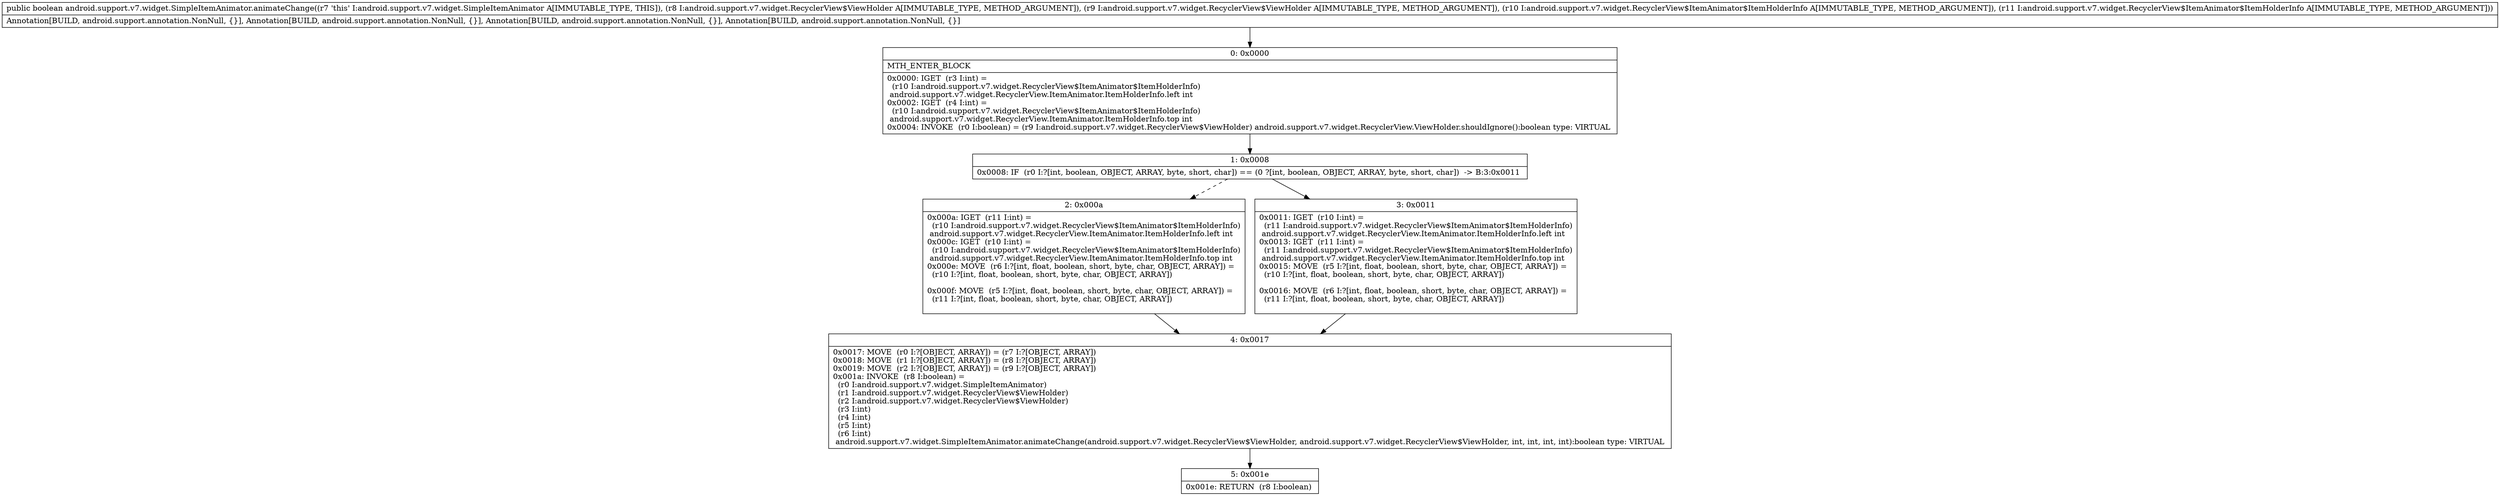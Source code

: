digraph "CFG forandroid.support.v7.widget.SimpleItemAnimator.animateChange(Landroid\/support\/v7\/widget\/RecyclerView$ViewHolder;Landroid\/support\/v7\/widget\/RecyclerView$ViewHolder;Landroid\/support\/v7\/widget\/RecyclerView$ItemAnimator$ItemHolderInfo;Landroid\/support\/v7\/widget\/RecyclerView$ItemAnimator$ItemHolderInfo;)Z" {
Node_0 [shape=record,label="{0\:\ 0x0000|MTH_ENTER_BLOCK\l|0x0000: IGET  (r3 I:int) = \l  (r10 I:android.support.v7.widget.RecyclerView$ItemAnimator$ItemHolderInfo)\l android.support.v7.widget.RecyclerView.ItemAnimator.ItemHolderInfo.left int \l0x0002: IGET  (r4 I:int) = \l  (r10 I:android.support.v7.widget.RecyclerView$ItemAnimator$ItemHolderInfo)\l android.support.v7.widget.RecyclerView.ItemAnimator.ItemHolderInfo.top int \l0x0004: INVOKE  (r0 I:boolean) = (r9 I:android.support.v7.widget.RecyclerView$ViewHolder) android.support.v7.widget.RecyclerView.ViewHolder.shouldIgnore():boolean type: VIRTUAL \l}"];
Node_1 [shape=record,label="{1\:\ 0x0008|0x0008: IF  (r0 I:?[int, boolean, OBJECT, ARRAY, byte, short, char]) == (0 ?[int, boolean, OBJECT, ARRAY, byte, short, char])  \-\> B:3:0x0011 \l}"];
Node_2 [shape=record,label="{2\:\ 0x000a|0x000a: IGET  (r11 I:int) = \l  (r10 I:android.support.v7.widget.RecyclerView$ItemAnimator$ItemHolderInfo)\l android.support.v7.widget.RecyclerView.ItemAnimator.ItemHolderInfo.left int \l0x000c: IGET  (r10 I:int) = \l  (r10 I:android.support.v7.widget.RecyclerView$ItemAnimator$ItemHolderInfo)\l android.support.v7.widget.RecyclerView.ItemAnimator.ItemHolderInfo.top int \l0x000e: MOVE  (r6 I:?[int, float, boolean, short, byte, char, OBJECT, ARRAY]) = \l  (r10 I:?[int, float, boolean, short, byte, char, OBJECT, ARRAY])\l \l0x000f: MOVE  (r5 I:?[int, float, boolean, short, byte, char, OBJECT, ARRAY]) = \l  (r11 I:?[int, float, boolean, short, byte, char, OBJECT, ARRAY])\l \l}"];
Node_3 [shape=record,label="{3\:\ 0x0011|0x0011: IGET  (r10 I:int) = \l  (r11 I:android.support.v7.widget.RecyclerView$ItemAnimator$ItemHolderInfo)\l android.support.v7.widget.RecyclerView.ItemAnimator.ItemHolderInfo.left int \l0x0013: IGET  (r11 I:int) = \l  (r11 I:android.support.v7.widget.RecyclerView$ItemAnimator$ItemHolderInfo)\l android.support.v7.widget.RecyclerView.ItemAnimator.ItemHolderInfo.top int \l0x0015: MOVE  (r5 I:?[int, float, boolean, short, byte, char, OBJECT, ARRAY]) = \l  (r10 I:?[int, float, boolean, short, byte, char, OBJECT, ARRAY])\l \l0x0016: MOVE  (r6 I:?[int, float, boolean, short, byte, char, OBJECT, ARRAY]) = \l  (r11 I:?[int, float, boolean, short, byte, char, OBJECT, ARRAY])\l \l}"];
Node_4 [shape=record,label="{4\:\ 0x0017|0x0017: MOVE  (r0 I:?[OBJECT, ARRAY]) = (r7 I:?[OBJECT, ARRAY]) \l0x0018: MOVE  (r1 I:?[OBJECT, ARRAY]) = (r8 I:?[OBJECT, ARRAY]) \l0x0019: MOVE  (r2 I:?[OBJECT, ARRAY]) = (r9 I:?[OBJECT, ARRAY]) \l0x001a: INVOKE  (r8 I:boolean) = \l  (r0 I:android.support.v7.widget.SimpleItemAnimator)\l  (r1 I:android.support.v7.widget.RecyclerView$ViewHolder)\l  (r2 I:android.support.v7.widget.RecyclerView$ViewHolder)\l  (r3 I:int)\l  (r4 I:int)\l  (r5 I:int)\l  (r6 I:int)\l android.support.v7.widget.SimpleItemAnimator.animateChange(android.support.v7.widget.RecyclerView$ViewHolder, android.support.v7.widget.RecyclerView$ViewHolder, int, int, int, int):boolean type: VIRTUAL \l}"];
Node_5 [shape=record,label="{5\:\ 0x001e|0x001e: RETURN  (r8 I:boolean) \l}"];
MethodNode[shape=record,label="{public boolean android.support.v7.widget.SimpleItemAnimator.animateChange((r7 'this' I:android.support.v7.widget.SimpleItemAnimator A[IMMUTABLE_TYPE, THIS]), (r8 I:android.support.v7.widget.RecyclerView$ViewHolder A[IMMUTABLE_TYPE, METHOD_ARGUMENT]), (r9 I:android.support.v7.widget.RecyclerView$ViewHolder A[IMMUTABLE_TYPE, METHOD_ARGUMENT]), (r10 I:android.support.v7.widget.RecyclerView$ItemAnimator$ItemHolderInfo A[IMMUTABLE_TYPE, METHOD_ARGUMENT]), (r11 I:android.support.v7.widget.RecyclerView$ItemAnimator$ItemHolderInfo A[IMMUTABLE_TYPE, METHOD_ARGUMENT]))  | Annotation[BUILD, android.support.annotation.NonNull, \{\}], Annotation[BUILD, android.support.annotation.NonNull, \{\}], Annotation[BUILD, android.support.annotation.NonNull, \{\}], Annotation[BUILD, android.support.annotation.NonNull, \{\}]\l}"];
MethodNode -> Node_0;
Node_0 -> Node_1;
Node_1 -> Node_2[style=dashed];
Node_1 -> Node_3;
Node_2 -> Node_4;
Node_3 -> Node_4;
Node_4 -> Node_5;
}

